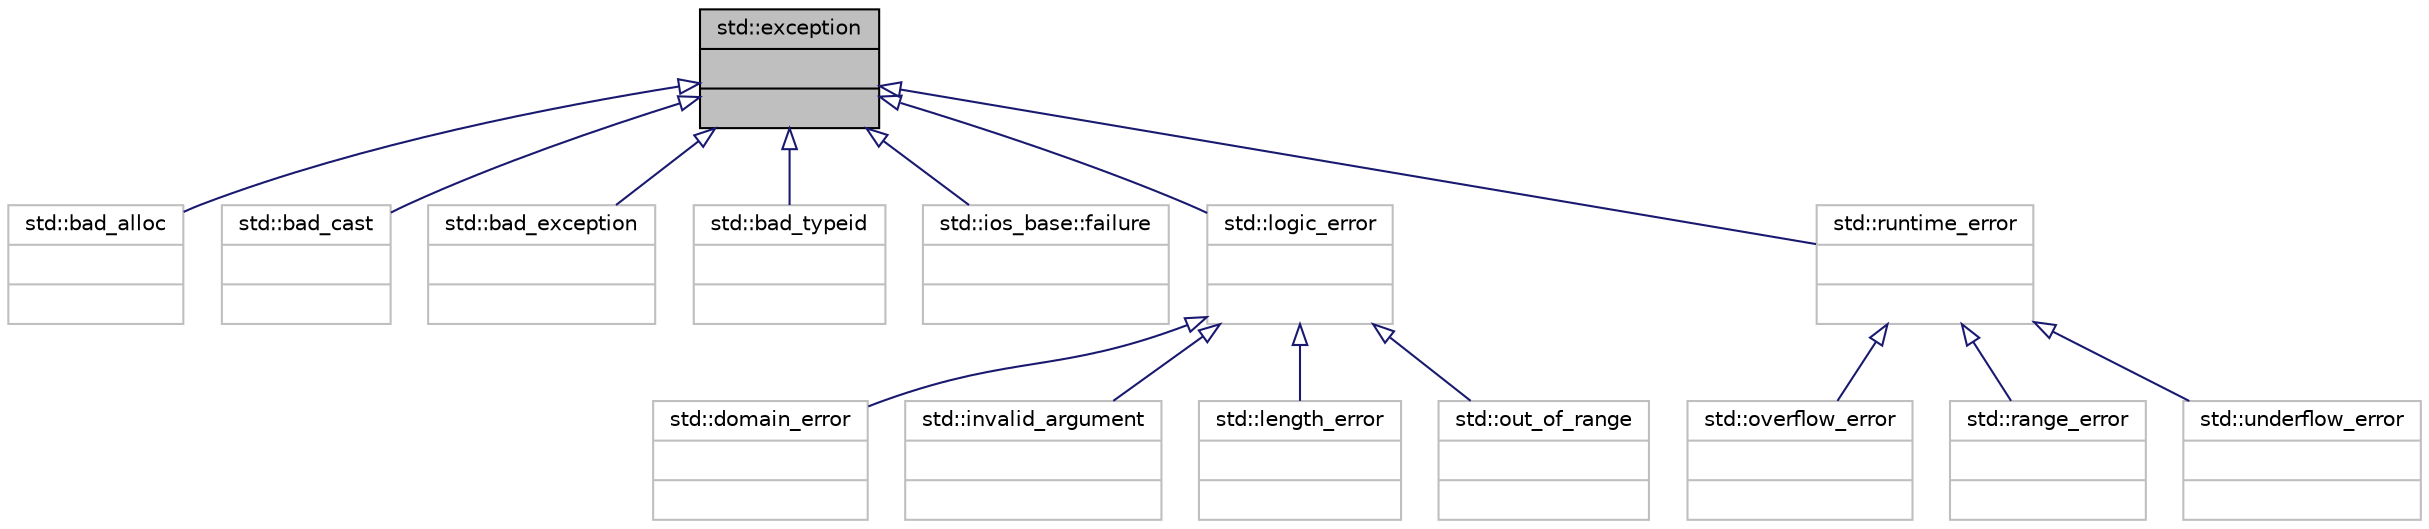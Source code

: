 digraph "std::exception"
{
  edge [fontname="Helvetica",fontsize="10",labelfontname="Helvetica",labelfontsize="10"];
  node [fontname="Helvetica",fontsize="10",shape=record];
  Node394 [label="{std::exception\n||}",height=0.2,width=0.4,color="black", fillcolor="grey75", style="filled", fontcolor="black"];
  Node394 -> Node395 [dir="back",color="midnightblue",fontsize="10",style="solid",arrowtail="onormal",fontname="Helvetica"];
  Node395 [label="{std::bad_alloc\n||}",height=0.2,width=0.4,color="grey75", fillcolor="white", style="filled",tooltip="STL class "];
  Node394 -> Node396 [dir="back",color="midnightblue",fontsize="10",style="solid",arrowtail="onormal",fontname="Helvetica"];
  Node396 [label="{std::bad_cast\n||}",height=0.2,width=0.4,color="grey75", fillcolor="white", style="filled",tooltip="STL class "];
  Node394 -> Node397 [dir="back",color="midnightblue",fontsize="10",style="solid",arrowtail="onormal",fontname="Helvetica"];
  Node397 [label="{std::bad_exception\n||}",height=0.2,width=0.4,color="grey75", fillcolor="white", style="filled",tooltip="STL class "];
  Node394 -> Node398 [dir="back",color="midnightblue",fontsize="10",style="solid",arrowtail="onormal",fontname="Helvetica"];
  Node398 [label="{std::bad_typeid\n||}",height=0.2,width=0.4,color="grey75", fillcolor="white", style="filled",tooltip="STL class "];
  Node394 -> Node399 [dir="back",color="midnightblue",fontsize="10",style="solid",arrowtail="onormal",fontname="Helvetica"];
  Node399 [label="{std::ios_base::failure\n||}",height=0.2,width=0.4,color="grey75", fillcolor="white", style="filled",tooltip="STL class "];
  Node394 -> Node400 [dir="back",color="midnightblue",fontsize="10",style="solid",arrowtail="onormal",fontname="Helvetica"];
  Node400 [label="{std::logic_error\n||}",height=0.2,width=0.4,color="grey75", fillcolor="white", style="filled",tooltip="STL class "];
  Node400 -> Node401 [dir="back",color="midnightblue",fontsize="10",style="solid",arrowtail="onormal",fontname="Helvetica"];
  Node401 [label="{std::domain_error\n||}",height=0.2,width=0.4,color="grey75", fillcolor="white", style="filled",tooltip="STL class "];
  Node400 -> Node402 [dir="back",color="midnightblue",fontsize="10",style="solid",arrowtail="onormal",fontname="Helvetica"];
  Node402 [label="{std::invalid_argument\n||}",height=0.2,width=0.4,color="grey75", fillcolor="white", style="filled",tooltip="STL class "];
  Node400 -> Node403 [dir="back",color="midnightblue",fontsize="10",style="solid",arrowtail="onormal",fontname="Helvetica"];
  Node403 [label="{std::length_error\n||}",height=0.2,width=0.4,color="grey75", fillcolor="white", style="filled",tooltip="STL class "];
  Node400 -> Node404 [dir="back",color="midnightblue",fontsize="10",style="solid",arrowtail="onormal",fontname="Helvetica"];
  Node404 [label="{std::out_of_range\n||}",height=0.2,width=0.4,color="grey75", fillcolor="white", style="filled",tooltip="STL class "];
  Node394 -> Node405 [dir="back",color="midnightblue",fontsize="10",style="solid",arrowtail="onormal",fontname="Helvetica"];
  Node405 [label="{std::runtime_error\n||}",height=0.2,width=0.4,color="grey75", fillcolor="white", style="filled",tooltip="STL class "];
  Node405 -> Node406 [dir="back",color="midnightblue",fontsize="10",style="solid",arrowtail="onormal",fontname="Helvetica"];
  Node406 [label="{std::overflow_error\n||}",height=0.2,width=0.4,color="grey75", fillcolor="white", style="filled",tooltip="STL class "];
  Node405 -> Node407 [dir="back",color="midnightblue",fontsize="10",style="solid",arrowtail="onormal",fontname="Helvetica"];
  Node407 [label="{std::range_error\n||}",height=0.2,width=0.4,color="grey75", fillcolor="white", style="filled",tooltip="STL class "];
  Node405 -> Node408 [dir="back",color="midnightblue",fontsize="10",style="solid",arrowtail="onormal",fontname="Helvetica"];
  Node408 [label="{std::underflow_error\n||}",height=0.2,width=0.4,color="grey75", fillcolor="white", style="filled",tooltip="STL class "];
}
